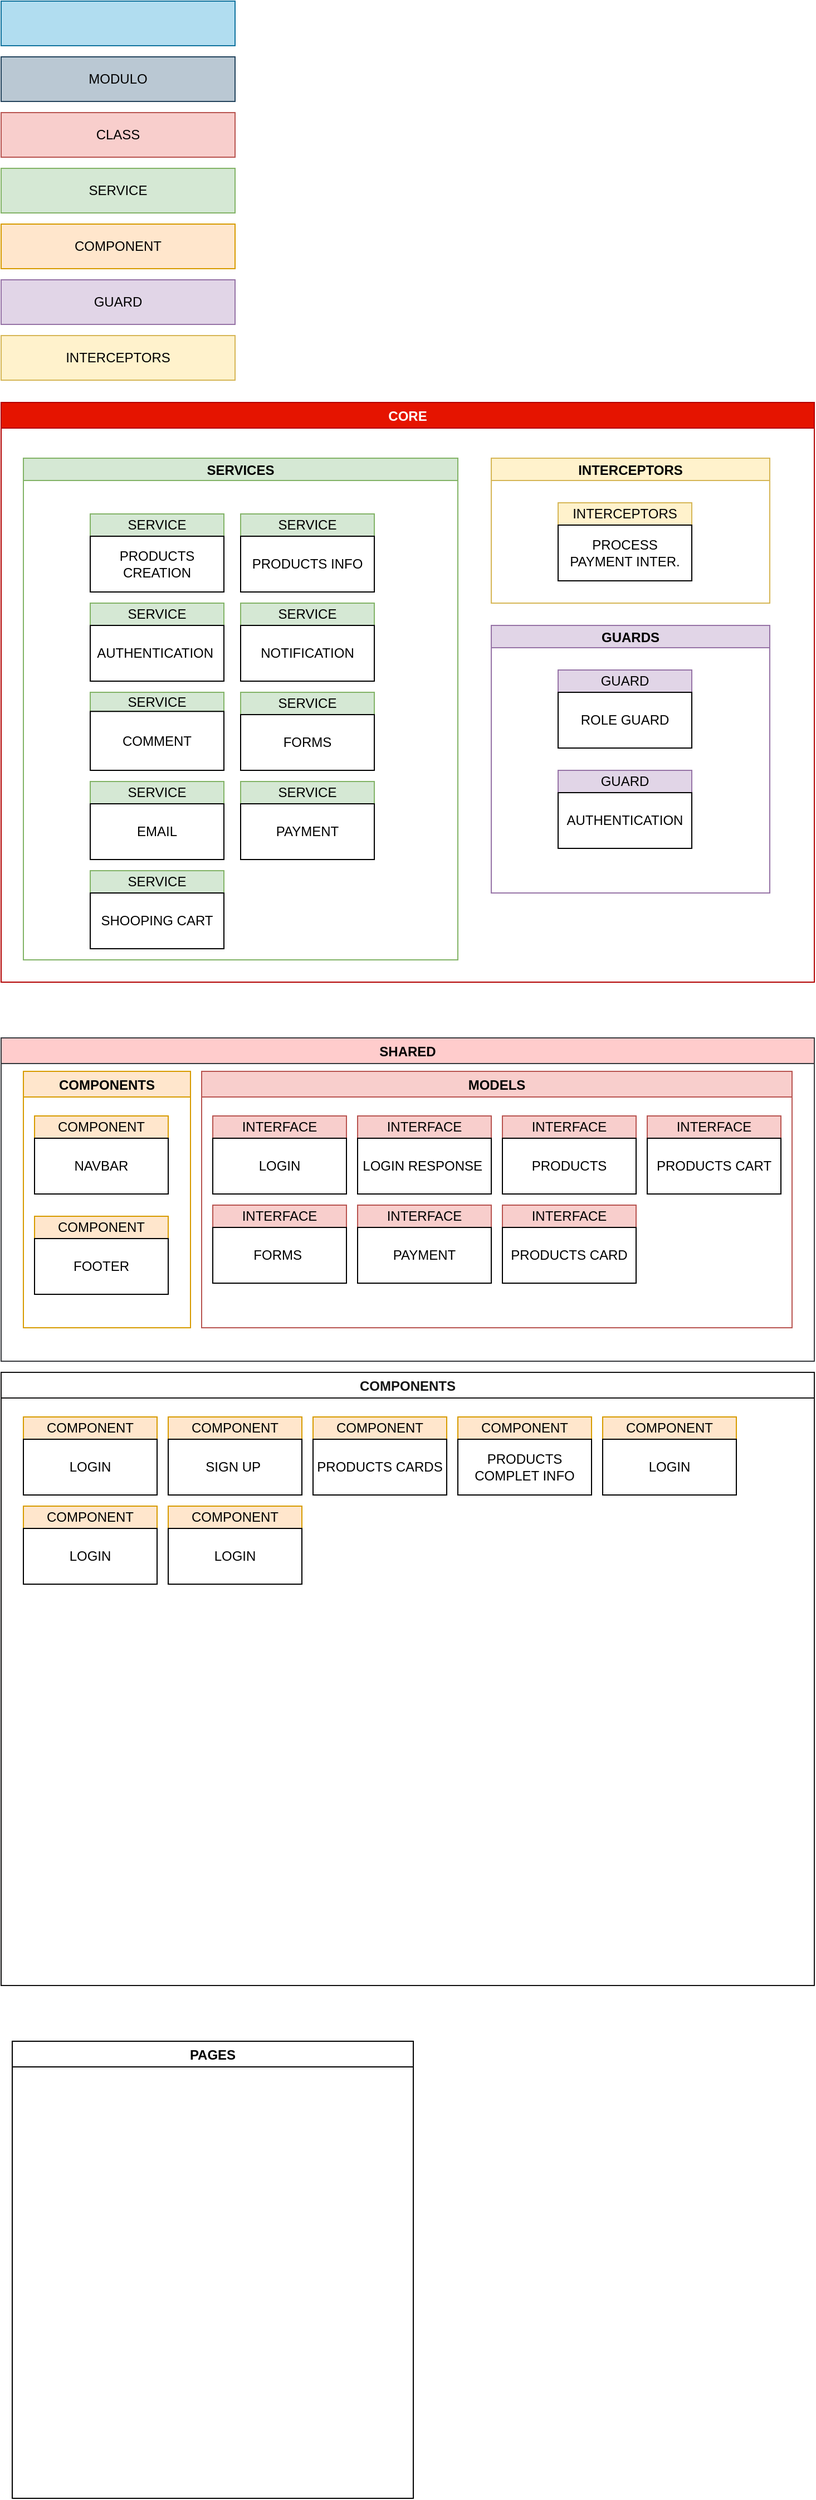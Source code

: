 <mxfile version="22.1.16" type="github">
  <diagram id="yPxyJZ8AM_hMuL3Unpa9" name="gitflow">
    <mxGraphModel dx="1131" dy="2143" grid="1" gridSize="10" guides="1" tooltips="1" connect="1" arrows="1" fold="1" page="1" pageScale="1" pageWidth="850" pageHeight="1100" math="0" shadow="0">
      <root>
        <mxCell id="0" />
        <mxCell id="1" parent="0" />
        <mxCell id="gPe9OrkZvvVKV1r3iufT-178" value="SERVICE" style="rounded=0;whiteSpace=wrap;html=1;fillColor=#d5e8d4;strokeColor=#82b366;" vertex="1" parent="1">
          <mxGeometry x="10" y="30" width="210" height="40" as="geometry" />
        </mxCell>
        <mxCell id="gPe9OrkZvvVKV1r3iufT-179" value="COMPONENT" style="rounded=0;whiteSpace=wrap;html=1;fillColor=#ffe6cc;strokeColor=#d79b00;" vertex="1" parent="1">
          <mxGeometry x="10" y="80" width="210" height="40" as="geometry" />
        </mxCell>
        <mxCell id="gPe9OrkZvvVKV1r3iufT-180" value="GUARD" style="rounded=0;whiteSpace=wrap;html=1;fillColor=#e1d5e7;strokeColor=#9673a6;" vertex="1" parent="1">
          <mxGeometry x="10" y="130" width="210" height="40" as="geometry" />
        </mxCell>
        <mxCell id="gPe9OrkZvvVKV1r3iufT-181" value="CLASS" style="rounded=0;whiteSpace=wrap;html=1;fillColor=#f8cecc;strokeColor=#b85450;" vertex="1" parent="1">
          <mxGeometry x="10" y="-20" width="210" height="40" as="geometry" />
        </mxCell>
        <mxCell id="gPe9OrkZvvVKV1r3iufT-182" value="COMPONENTS" style="swimlane;fontColor=#141414;labelBackgroundColor=none;strokeColor=#121111;rounded=0;" vertex="1" parent="1">
          <mxGeometry x="10" y="1110" width="730" height="550" as="geometry" />
        </mxCell>
        <mxCell id="gPe9OrkZvvVKV1r3iufT-343" value="" style="group;fixDash=0;movable=1;fillColor=#ffe6cc;strokeColor=#d79b00;" vertex="1" connectable="0" parent="gPe9OrkZvvVKV1r3iufT-182">
          <mxGeometry x="20" y="40" width="120" height="70" as="geometry" />
        </mxCell>
        <mxCell id="gPe9OrkZvvVKV1r3iufT-349" value="" style="group" vertex="1" connectable="0" parent="gPe9OrkZvvVKV1r3iufT-343">
          <mxGeometry width="120" height="70" as="geometry" />
        </mxCell>
        <mxCell id="gPe9OrkZvvVKV1r3iufT-344" value="COMPONENT" style="rounded=0;whiteSpace=wrap;html=1;fillColor=#ffe6cc;strokeColor=#d79b00;fixDash=0;movable=1;" vertex="1" parent="gPe9OrkZvvVKV1r3iufT-349">
          <mxGeometry width="120" height="20" as="geometry" />
        </mxCell>
        <mxCell id="gPe9OrkZvvVKV1r3iufT-345" value="LOGIN" style="rounded=0;whiteSpace=wrap;html=1;fixDash=0;movable=1;" vertex="1" parent="gPe9OrkZvvVKV1r3iufT-349">
          <mxGeometry y="20" width="120" height="50" as="geometry" />
        </mxCell>
        <mxCell id="gPe9OrkZvvVKV1r3iufT-365" value="" style="group" vertex="1" connectable="0" parent="gPe9OrkZvvVKV1r3iufT-182">
          <mxGeometry x="20" y="120" width="120" height="70" as="geometry" />
        </mxCell>
        <mxCell id="gPe9OrkZvvVKV1r3iufT-366" value="COMPONENT" style="rounded=0;whiteSpace=wrap;html=1;fillColor=#ffe6cc;strokeColor=#d79b00;fixDash=0;movable=1;" vertex="1" parent="gPe9OrkZvvVKV1r3iufT-365">
          <mxGeometry width="120" height="20" as="geometry" />
        </mxCell>
        <mxCell id="gPe9OrkZvvVKV1r3iufT-367" value="LOGIN" style="rounded=0;whiteSpace=wrap;html=1;fixDash=0;movable=1;" vertex="1" parent="gPe9OrkZvvVKV1r3iufT-365">
          <mxGeometry y="20" width="120" height="50" as="geometry" />
        </mxCell>
        <mxCell id="gPe9OrkZvvVKV1r3iufT-362" value="" style="group" vertex="1" connectable="0" parent="gPe9OrkZvvVKV1r3iufT-182">
          <mxGeometry x="540" y="40" width="120" height="70" as="geometry" />
        </mxCell>
        <mxCell id="gPe9OrkZvvVKV1r3iufT-363" value="COMPONENT" style="rounded=0;whiteSpace=wrap;html=1;fillColor=#ffe6cc;strokeColor=#d79b00;fixDash=0;movable=1;" vertex="1" parent="gPe9OrkZvvVKV1r3iufT-362">
          <mxGeometry width="120" height="20" as="geometry" />
        </mxCell>
        <mxCell id="gPe9OrkZvvVKV1r3iufT-364" value="LOGIN" style="rounded=0;whiteSpace=wrap;html=1;fixDash=0;movable=1;" vertex="1" parent="gPe9OrkZvvVKV1r3iufT-362">
          <mxGeometry y="20" width="120" height="50" as="geometry" />
        </mxCell>
        <mxCell id="gPe9OrkZvvVKV1r3iufT-359" value="" style="group" vertex="1" connectable="0" parent="gPe9OrkZvvVKV1r3iufT-182">
          <mxGeometry x="280" y="40" width="120" height="70" as="geometry" />
        </mxCell>
        <mxCell id="gPe9OrkZvvVKV1r3iufT-360" value="COMPONENT" style="rounded=0;whiteSpace=wrap;html=1;fillColor=#ffe6cc;strokeColor=#d79b00;fixDash=0;movable=1;" vertex="1" parent="gPe9OrkZvvVKV1r3iufT-359">
          <mxGeometry width="120" height="20" as="geometry" />
        </mxCell>
        <mxCell id="gPe9OrkZvvVKV1r3iufT-361" value="PRODUCTS CARDS" style="rounded=0;whiteSpace=wrap;html=1;fixDash=0;movable=1;" vertex="1" parent="gPe9OrkZvvVKV1r3iufT-359">
          <mxGeometry y="20" width="120" height="50" as="geometry" />
        </mxCell>
        <mxCell id="gPe9OrkZvvVKV1r3iufT-356" value="" style="group" vertex="1" connectable="0" parent="gPe9OrkZvvVKV1r3iufT-182">
          <mxGeometry x="410" y="40" width="120" height="70" as="geometry" />
        </mxCell>
        <mxCell id="gPe9OrkZvvVKV1r3iufT-357" value="COMPONENT" style="rounded=0;whiteSpace=wrap;html=1;fillColor=#ffe6cc;strokeColor=#d79b00;fixDash=0;movable=1;" vertex="1" parent="gPe9OrkZvvVKV1r3iufT-356">
          <mxGeometry width="120" height="20" as="geometry" />
        </mxCell>
        <mxCell id="gPe9OrkZvvVKV1r3iufT-358" value="PRODUCTS COMPLET INFO" style="rounded=0;whiteSpace=wrap;html=1;fixDash=0;movable=1;" vertex="1" parent="gPe9OrkZvvVKV1r3iufT-356">
          <mxGeometry y="20" width="120" height="50" as="geometry" />
        </mxCell>
        <mxCell id="gPe9OrkZvvVKV1r3iufT-353" value="" style="group" vertex="1" connectable="0" parent="gPe9OrkZvvVKV1r3iufT-182">
          <mxGeometry x="150" y="120" width="120" height="70" as="geometry" />
        </mxCell>
        <mxCell id="gPe9OrkZvvVKV1r3iufT-354" value="COMPONENT" style="rounded=0;whiteSpace=wrap;html=1;fillColor=#ffe6cc;strokeColor=#d79b00;fixDash=0;movable=1;" vertex="1" parent="gPe9OrkZvvVKV1r3iufT-353">
          <mxGeometry width="120" height="20" as="geometry" />
        </mxCell>
        <mxCell id="gPe9OrkZvvVKV1r3iufT-355" value="LOGIN" style="rounded=0;whiteSpace=wrap;html=1;fixDash=0;movable=1;" vertex="1" parent="gPe9OrkZvvVKV1r3iufT-353">
          <mxGeometry y="20" width="120" height="50" as="geometry" />
        </mxCell>
        <mxCell id="gPe9OrkZvvVKV1r3iufT-350" value="" style="group" vertex="1" connectable="0" parent="gPe9OrkZvvVKV1r3iufT-182">
          <mxGeometry x="150" y="40" width="120" height="70" as="geometry" />
        </mxCell>
        <mxCell id="gPe9OrkZvvVKV1r3iufT-351" value="COMPONENT" style="rounded=0;whiteSpace=wrap;html=1;fillColor=#ffe6cc;strokeColor=#d79b00;fixDash=0;movable=1;" vertex="1" parent="gPe9OrkZvvVKV1r3iufT-350">
          <mxGeometry width="120" height="20" as="geometry" />
        </mxCell>
        <mxCell id="gPe9OrkZvvVKV1r3iufT-352" value="SIGN UP&amp;nbsp;" style="rounded=0;whiteSpace=wrap;html=1;fixDash=0;movable=1;" vertex="1" parent="gPe9OrkZvvVKV1r3iufT-350">
          <mxGeometry y="20" width="120" height="50" as="geometry" />
        </mxCell>
        <mxCell id="gPe9OrkZvvVKV1r3iufT-183" value="CORE" style="swimlane;rounded=0;fillColor=#e51400;strokeColor=#B20000;fontColor=#ffffff;" vertex="1" parent="1">
          <mxGeometry x="10" y="240" width="730" height="520" as="geometry" />
        </mxCell>
        <mxCell id="gPe9OrkZvvVKV1r3iufT-226" value="SERVICES" style="swimlane;startSize=20;horizontal=1;containerType=tree;newEdgeStyle={&quot;edgeStyle&quot;:&quot;elbowEdgeStyle&quot;,&quot;startArrow&quot;:&quot;none&quot;,&quot;endArrow&quot;:&quot;none&quot;};fillColor=#d5e8d4;strokeColor=#82b366;" vertex="1" parent="gPe9OrkZvvVKV1r3iufT-183">
          <mxGeometry x="20" y="50" width="390" height="450" as="geometry" />
        </mxCell>
        <mxCell id="gPe9OrkZvvVKV1r3iufT-203" value="" style="group;fixDash=0;movable=1;" vertex="1" connectable="0" parent="gPe9OrkZvvVKV1r3iufT-226">
          <mxGeometry x="195" y="290" width="120" height="70" as="geometry" />
        </mxCell>
        <mxCell id="gPe9OrkZvvVKV1r3iufT-204" value="SERVICE" style="rounded=0;whiteSpace=wrap;html=1;fillColor=#d5e8d4;strokeColor=#82b366;fixDash=0;movable=1;" vertex="1" parent="gPe9OrkZvvVKV1r3iufT-203">
          <mxGeometry width="120" height="20" as="geometry" />
        </mxCell>
        <mxCell id="gPe9OrkZvvVKV1r3iufT-205" value="PAYMENT" style="rounded=0;whiteSpace=wrap;html=1;fixDash=0;movable=1;" vertex="1" parent="gPe9OrkZvvVKV1r3iufT-203">
          <mxGeometry y="20" width="120" height="50" as="geometry" />
        </mxCell>
        <mxCell id="gPe9OrkZvvVKV1r3iufT-236" style="edgeStyle=orthogonalEdgeStyle;orthogonalLoop=1;jettySize=auto;html=1;exitX=0.5;exitY=1;exitDx=0;exitDy=0;fixDash=0;movable=1;" edge="1" parent="gPe9OrkZvvVKV1r3iufT-203" source="gPe9OrkZvvVKV1r3iufT-204" target="gPe9OrkZvvVKV1r3iufT-204">
          <mxGeometry relative="1" as="geometry" />
        </mxCell>
        <mxCell id="gPe9OrkZvvVKV1r3iufT-238" value="" style="group;fixDash=0;movable=1;" vertex="1" connectable="0" parent="gPe9OrkZvvVKV1r3iufT-226">
          <mxGeometry x="60" y="130" width="120" height="70" as="geometry" />
        </mxCell>
        <mxCell id="gPe9OrkZvvVKV1r3iufT-239" value="SERVICE" style="rounded=0;whiteSpace=wrap;html=1;fillColor=#d5e8d4;strokeColor=#82b366;fixDash=0;movable=1;" vertex="1" parent="gPe9OrkZvvVKV1r3iufT-238">
          <mxGeometry width="120" height="20" as="geometry" />
        </mxCell>
        <mxCell id="gPe9OrkZvvVKV1r3iufT-240" value="AUTHENTICATION&amp;nbsp;" style="rounded=0;whiteSpace=wrap;html=1;fixDash=0;movable=1;" vertex="1" parent="gPe9OrkZvvVKV1r3iufT-238">
          <mxGeometry y="20" width="120" height="50" as="geometry" />
        </mxCell>
        <mxCell id="gPe9OrkZvvVKV1r3iufT-241" value="" style="group;fixDash=0;movable=1;" vertex="1" connectable="0" parent="gPe9OrkZvvVKV1r3iufT-226">
          <mxGeometry x="195" y="130" width="120" height="70" as="geometry" />
        </mxCell>
        <mxCell id="gPe9OrkZvvVKV1r3iufT-242" value="SERVICE" style="rounded=0;whiteSpace=wrap;html=1;fillColor=#d5e8d4;strokeColor=#82b366;fixDash=0;movable=1;" vertex="1" parent="gPe9OrkZvvVKV1r3iufT-241">
          <mxGeometry width="120" height="20" as="geometry" />
        </mxCell>
        <mxCell id="gPe9OrkZvvVKV1r3iufT-243" value="NOTIFICATION" style="rounded=0;whiteSpace=wrap;html=1;fixDash=0;movable=1;" vertex="1" parent="gPe9OrkZvvVKV1r3iufT-241">
          <mxGeometry y="20" width="120" height="50" as="geometry" />
        </mxCell>
        <mxCell id="gPe9OrkZvvVKV1r3iufT-247" value="" style="group;fixDash=0;movable=1;" vertex="1" connectable="0" parent="gPe9OrkZvvVKV1r3iufT-226">
          <mxGeometry x="195" y="210" width="120" height="70" as="geometry" />
        </mxCell>
        <mxCell id="gPe9OrkZvvVKV1r3iufT-248" value="SERVICE" style="rounded=0;whiteSpace=wrap;html=1;fillColor=#d5e8d4;strokeColor=#82b366;fixDash=0;movable=1;" vertex="1" parent="gPe9OrkZvvVKV1r3iufT-247">
          <mxGeometry width="120" height="20" as="geometry" />
        </mxCell>
        <mxCell id="gPe9OrkZvvVKV1r3iufT-249" value="FORMS" style="rounded=0;whiteSpace=wrap;html=1;fixDash=0;movable=1;" vertex="1" parent="gPe9OrkZvvVKV1r3iufT-247">
          <mxGeometry y="20" width="120" height="50" as="geometry" />
        </mxCell>
        <mxCell id="gPe9OrkZvvVKV1r3iufT-252" value="" style="group;fixDash=0;movable=1;" vertex="1" connectable="0" parent="gPe9OrkZvvVKV1r3iufT-226">
          <mxGeometry x="60" y="50" width="120" height="70" as="geometry" />
        </mxCell>
        <mxCell id="gPe9OrkZvvVKV1r3iufT-253" value="SERVICE" style="rounded=0;whiteSpace=wrap;html=1;fillColor=#d5e8d4;strokeColor=#82b366;fixDash=0;movable=1;" vertex="1" parent="gPe9OrkZvvVKV1r3iufT-252">
          <mxGeometry width="120" height="20" as="geometry" />
        </mxCell>
        <mxCell id="gPe9OrkZvvVKV1r3iufT-254" value="PRODUCTS CREATION" style="rounded=0;whiteSpace=wrap;html=1;fixDash=0;movable=1;" vertex="1" parent="gPe9OrkZvvVKV1r3iufT-252">
          <mxGeometry y="20" width="120" height="50" as="geometry" />
        </mxCell>
        <mxCell id="gPe9OrkZvvVKV1r3iufT-255" value="" style="group;fixDash=0;movable=1;" vertex="1" connectable="0" parent="gPe9OrkZvvVKV1r3iufT-226">
          <mxGeometry x="195" y="50" width="120" height="70" as="geometry" />
        </mxCell>
        <mxCell id="gPe9OrkZvvVKV1r3iufT-256" value="SERVICE" style="rounded=0;whiteSpace=wrap;html=1;fillColor=#d5e8d4;strokeColor=#82b366;fixDash=0;movable=1;" vertex="1" parent="gPe9OrkZvvVKV1r3iufT-255">
          <mxGeometry width="120" height="20" as="geometry" />
        </mxCell>
        <mxCell id="gPe9OrkZvvVKV1r3iufT-257" value="PRODUCTS INFO" style="rounded=0;whiteSpace=wrap;html=1;fixDash=0;movable=1;" vertex="1" parent="gPe9OrkZvvVKV1r3iufT-255">
          <mxGeometry y="20" width="120" height="50" as="geometry" />
        </mxCell>
        <mxCell id="gPe9OrkZvvVKV1r3iufT-223" value="" style="group;fixDash=0;movable=1;" vertex="1" connectable="0" parent="gPe9OrkZvvVKV1r3iufT-226">
          <mxGeometry x="60" y="210" width="120" height="70" as="geometry" />
        </mxCell>
        <mxCell id="gPe9OrkZvvVKV1r3iufT-224" value="SERVICE" style="rounded=0;whiteSpace=wrap;html=1;fillColor=#d5e8d4;strokeColor=#82b366;fixDash=0;movable=1;" vertex="1" parent="gPe9OrkZvvVKV1r3iufT-223">
          <mxGeometry width="120" height="17.14" as="geometry" />
        </mxCell>
        <mxCell id="gPe9OrkZvvVKV1r3iufT-225" value="COMMENT" style="rounded=0;whiteSpace=wrap;html=1;fixDash=0;movable=1;" vertex="1" parent="gPe9OrkZvvVKV1r3iufT-223">
          <mxGeometry y="17.14" width="120" height="52.86" as="geometry" />
        </mxCell>
        <mxCell id="gPe9OrkZvvVKV1r3iufT-220" value="" style="group;fixDash=0;movable=1;" vertex="1" connectable="0" parent="gPe9OrkZvvVKV1r3iufT-226">
          <mxGeometry x="60" y="290" width="120" height="70" as="geometry" />
        </mxCell>
        <mxCell id="gPe9OrkZvvVKV1r3iufT-221" value="SERVICE" style="rounded=0;whiteSpace=wrap;html=1;fillColor=#d5e8d4;strokeColor=#82b366;fixDash=0;movable=1;" vertex="1" parent="gPe9OrkZvvVKV1r3iufT-220">
          <mxGeometry width="120" height="20" as="geometry" />
        </mxCell>
        <mxCell id="gPe9OrkZvvVKV1r3iufT-222" value="EMAIL" style="rounded=0;whiteSpace=wrap;html=1;fixDash=0;movable=1;" vertex="1" parent="gPe9OrkZvvVKV1r3iufT-220">
          <mxGeometry y="20" width="120" height="50" as="geometry" />
        </mxCell>
        <mxCell id="gPe9OrkZvvVKV1r3iufT-330" value="SERVICE" style="rounded=0;whiteSpace=wrap;html=1;fillColor=#d5e8d4;strokeColor=#82b366;fixDash=0;movable=1;" vertex="1" parent="gPe9OrkZvvVKV1r3iufT-226">
          <mxGeometry x="60" y="370" width="120" height="20" as="geometry" />
        </mxCell>
        <mxCell id="gPe9OrkZvvVKV1r3iufT-331" value="SHOOPING CART" style="rounded=0;whiteSpace=wrap;html=1;fixDash=0;movable=1;" vertex="1" parent="gPe9OrkZvvVKV1r3iufT-226">
          <mxGeometry x="60" y="390" width="120" height="50" as="geometry" />
        </mxCell>
        <mxCell id="gPe9OrkZvvVKV1r3iufT-267" value="INTERCEPTORS" style="swimlane;startSize=20;horizontal=1;containerType=tree;newEdgeStyle={&quot;edgeStyle&quot;:&quot;elbowEdgeStyle&quot;,&quot;startArrow&quot;:&quot;none&quot;,&quot;endArrow&quot;:&quot;none&quot;};fillColor=#fff2cc;strokeColor=#d6b656;" vertex="1" parent="gPe9OrkZvvVKV1r3iufT-183">
          <mxGeometry x="440" y="50" width="250" height="130" as="geometry" />
        </mxCell>
        <mxCell id="gPe9OrkZvvVKV1r3iufT-264" value="" style="group" vertex="1" connectable="0" parent="gPe9OrkZvvVKV1r3iufT-267">
          <mxGeometry x="60" y="40" width="120" height="70" as="geometry" />
        </mxCell>
        <mxCell id="gPe9OrkZvvVKV1r3iufT-265" value="INTERCEPTORS" style="rounded=0;whiteSpace=wrap;html=1;fillColor=#fff2cc;strokeColor=#d6b656;" vertex="1" parent="gPe9OrkZvvVKV1r3iufT-264">
          <mxGeometry width="120" height="20" as="geometry" />
        </mxCell>
        <mxCell id="gPe9OrkZvvVKV1r3iufT-266" value="PROCESS PAYMENT INTER." style="rounded=0;whiteSpace=wrap;html=1;" vertex="1" parent="gPe9OrkZvvVKV1r3iufT-264">
          <mxGeometry y="20" width="120" height="50" as="geometry" />
        </mxCell>
        <mxCell id="gPe9OrkZvvVKV1r3iufT-298" value="GUARDS" style="swimlane;startSize=20;horizontal=1;containerType=tree;newEdgeStyle={&quot;edgeStyle&quot;:&quot;elbowEdgeStyle&quot;,&quot;startArrow&quot;:&quot;none&quot;,&quot;endArrow&quot;:&quot;none&quot;};fillColor=#e1d5e7;strokeColor=#9673a6;" vertex="1" parent="gPe9OrkZvvVKV1r3iufT-183">
          <mxGeometry x="440" y="200" width="250" height="240" as="geometry" />
        </mxCell>
        <mxCell id="gPe9OrkZvvVKV1r3iufT-261" value="" style="group" vertex="1" connectable="0" parent="gPe9OrkZvvVKV1r3iufT-298">
          <mxGeometry x="60" y="40" width="120" height="70" as="geometry" />
        </mxCell>
        <mxCell id="gPe9OrkZvvVKV1r3iufT-262" value="GUARD" style="rounded=0;whiteSpace=wrap;html=1;fillColor=#e1d5e7;strokeColor=#9673a6;" vertex="1" parent="gPe9OrkZvvVKV1r3iufT-261">
          <mxGeometry width="120" height="20" as="geometry" />
        </mxCell>
        <mxCell id="gPe9OrkZvvVKV1r3iufT-263" value="ROLE GUARD" style="rounded=0;whiteSpace=wrap;html=1;" vertex="1" parent="gPe9OrkZvvVKV1r3iufT-261">
          <mxGeometry y="20" width="120" height="50" as="geometry" />
        </mxCell>
        <mxCell id="gPe9OrkZvvVKV1r3iufT-302" value="" style="group" vertex="1" connectable="0" parent="gPe9OrkZvvVKV1r3iufT-298">
          <mxGeometry x="60" y="130" width="120" height="70" as="geometry" />
        </mxCell>
        <mxCell id="gPe9OrkZvvVKV1r3iufT-303" value="GUARD" style="rounded=0;whiteSpace=wrap;html=1;fillColor=#e1d5e7;strokeColor=#9673a6;" vertex="1" parent="gPe9OrkZvvVKV1r3iufT-302">
          <mxGeometry width="120" height="20" as="geometry" />
        </mxCell>
        <mxCell id="gPe9OrkZvvVKV1r3iufT-304" value="AUTHENTICATION" style="rounded=0;whiteSpace=wrap;html=1;" vertex="1" parent="gPe9OrkZvvVKV1r3iufT-302">
          <mxGeometry y="20" width="120" height="50" as="geometry" />
        </mxCell>
        <mxCell id="gPe9OrkZvvVKV1r3iufT-184" value="SHARED" style="swimlane;rounded=0;fillColor=#ffcccc;strokeColor=#36393d;" vertex="1" parent="1">
          <mxGeometry x="10" y="810" width="730" height="290" as="geometry" />
        </mxCell>
        <mxCell id="gPe9OrkZvvVKV1r3iufT-305" value="COMPONENTS" style="swimlane;labelBackgroundColor=none;strokeColor=#d79b00;rounded=0;fillColor=#ffe6cc;" vertex="1" parent="gPe9OrkZvvVKV1r3iufT-184">
          <mxGeometry x="20" y="30" width="150" height="230" as="geometry" />
        </mxCell>
        <mxCell id="gPe9OrkZvvVKV1r3iufT-306" value="" style="group;fixDash=0;movable=1;fillColor=#ffe6cc;strokeColor=#d79b00;" vertex="1" connectable="0" parent="gPe9OrkZvvVKV1r3iufT-305">
          <mxGeometry x="10" y="40" width="120" height="70" as="geometry" />
        </mxCell>
        <mxCell id="gPe9OrkZvvVKV1r3iufT-307" value="COMPONENT" style="rounded=0;whiteSpace=wrap;html=1;fillColor=#ffe6cc;strokeColor=#d79b00;fixDash=0;movable=1;" vertex="1" parent="gPe9OrkZvvVKV1r3iufT-306">
          <mxGeometry width="120" height="20" as="geometry" />
        </mxCell>
        <mxCell id="gPe9OrkZvvVKV1r3iufT-308" value="NAVBAR" style="rounded=0;whiteSpace=wrap;html=1;fixDash=0;movable=1;" vertex="1" parent="gPe9OrkZvvVKV1r3iufT-306">
          <mxGeometry y="20" width="120" height="50" as="geometry" />
        </mxCell>
        <mxCell id="gPe9OrkZvvVKV1r3iufT-310" value="" style="group;fixDash=0;movable=1;fillColor=#ffe6cc;strokeColor=#d79b00;" vertex="1" connectable="0" parent="gPe9OrkZvvVKV1r3iufT-305">
          <mxGeometry x="10" y="130" width="120" height="70" as="geometry" />
        </mxCell>
        <mxCell id="gPe9OrkZvvVKV1r3iufT-311" value="COMPONENT" style="rounded=0;whiteSpace=wrap;html=1;fillColor=#ffe6cc;strokeColor=#d79b00;fixDash=0;movable=1;" vertex="1" parent="gPe9OrkZvvVKV1r3iufT-310">
          <mxGeometry width="120" height="20" as="geometry" />
        </mxCell>
        <mxCell id="gPe9OrkZvvVKV1r3iufT-312" value="FOOTER" style="rounded=0;whiteSpace=wrap;html=1;fixDash=0;movable=1;" vertex="1" parent="gPe9OrkZvvVKV1r3iufT-310">
          <mxGeometry y="20" width="120" height="50" as="geometry" />
        </mxCell>
        <mxCell id="gPe9OrkZvvVKV1r3iufT-313" value="MODELS" style="swimlane;labelBackgroundColor=none;strokeColor=#b85450;rounded=0;fillColor=#f8cecc;" vertex="1" parent="gPe9OrkZvvVKV1r3iufT-184">
          <mxGeometry x="180" y="30" width="530" height="230" as="geometry" />
        </mxCell>
        <mxCell id="gPe9OrkZvvVKV1r3iufT-314" value="" style="group;fixDash=0;movable=1;fillColor=#f8cecc;strokeColor=#b85450;" vertex="1" connectable="0" parent="gPe9OrkZvvVKV1r3iufT-313">
          <mxGeometry x="10" y="40" width="120" height="70" as="geometry" />
        </mxCell>
        <mxCell id="gPe9OrkZvvVKV1r3iufT-315" value="INTERFACE" style="rounded=0;whiteSpace=wrap;html=1;fillColor=#f8cecc;strokeColor=#b85450;fixDash=0;movable=1;" vertex="1" parent="gPe9OrkZvvVKV1r3iufT-314">
          <mxGeometry width="120" height="20" as="geometry" />
        </mxCell>
        <mxCell id="gPe9OrkZvvVKV1r3iufT-316" value="LOGIN" style="rounded=0;whiteSpace=wrap;html=1;fixDash=0;movable=1;" vertex="1" parent="gPe9OrkZvvVKV1r3iufT-314">
          <mxGeometry y="20" width="120" height="50" as="geometry" />
        </mxCell>
        <mxCell id="gPe9OrkZvvVKV1r3iufT-320" value="" style="group;fixDash=0;movable=1;fillColor=#f8cecc;strokeColor=#b85450;" vertex="1" connectable="0" parent="gPe9OrkZvvVKV1r3iufT-313">
          <mxGeometry x="140" y="40" width="120" height="70" as="geometry" />
        </mxCell>
        <mxCell id="gPe9OrkZvvVKV1r3iufT-321" value="INTERFACE" style="rounded=0;whiteSpace=wrap;html=1;fillColor=#f8cecc;strokeColor=#b85450;fixDash=0;movable=1;" vertex="1" parent="gPe9OrkZvvVKV1r3iufT-320">
          <mxGeometry width="120" height="20" as="geometry" />
        </mxCell>
        <mxCell id="gPe9OrkZvvVKV1r3iufT-322" value="LOGIN RESPONSE&amp;nbsp;" style="rounded=0;whiteSpace=wrap;html=1;fixDash=0;movable=1;" vertex="1" parent="gPe9OrkZvvVKV1r3iufT-320">
          <mxGeometry y="20" width="120" height="50" as="geometry" />
        </mxCell>
        <mxCell id="gPe9OrkZvvVKV1r3iufT-324" value="" style="group;fixDash=0;movable=1;fillColor=#f8cecc;strokeColor=#b85450;" vertex="1" connectable="0" parent="gPe9OrkZvvVKV1r3iufT-313">
          <mxGeometry x="270" y="40" width="120" height="70" as="geometry" />
        </mxCell>
        <mxCell id="gPe9OrkZvvVKV1r3iufT-325" value="INTERFACE" style="rounded=0;whiteSpace=wrap;html=1;fillColor=#f8cecc;strokeColor=#b85450;fixDash=0;movable=1;" vertex="1" parent="gPe9OrkZvvVKV1r3iufT-324">
          <mxGeometry width="120" height="20" as="geometry" />
        </mxCell>
        <mxCell id="gPe9OrkZvvVKV1r3iufT-326" value="PRODUCTS" style="rounded=0;whiteSpace=wrap;html=1;fixDash=0;movable=1;" vertex="1" parent="gPe9OrkZvvVKV1r3iufT-324">
          <mxGeometry y="20" width="120" height="50" as="geometry" />
        </mxCell>
        <mxCell id="gPe9OrkZvvVKV1r3iufT-327" value="" style="group;fixDash=0;movable=1;fillColor=#f8cecc;strokeColor=#b85450;" vertex="1" connectable="0" parent="gPe9OrkZvvVKV1r3iufT-313">
          <mxGeometry x="140" y="120" width="120" height="70" as="geometry" />
        </mxCell>
        <mxCell id="gPe9OrkZvvVKV1r3iufT-328" value="INTERFACE" style="rounded=0;whiteSpace=wrap;html=1;fillColor=#f8cecc;strokeColor=#b85450;fixDash=0;movable=1;" vertex="1" parent="gPe9OrkZvvVKV1r3iufT-327">
          <mxGeometry width="120" height="20" as="geometry" />
        </mxCell>
        <mxCell id="gPe9OrkZvvVKV1r3iufT-329" value="PAYMENT" style="rounded=0;whiteSpace=wrap;html=1;fixDash=0;movable=1;" vertex="1" parent="gPe9OrkZvvVKV1r3iufT-327">
          <mxGeometry y="20" width="120" height="50" as="geometry" />
        </mxCell>
        <mxCell id="gPe9OrkZvvVKV1r3iufT-332" value="" style="group;fixDash=0;movable=1;fillColor=#f8cecc;strokeColor=#b85450;" vertex="1" connectable="0" parent="gPe9OrkZvvVKV1r3iufT-313">
          <mxGeometry x="10" y="120" width="120" height="70" as="geometry" />
        </mxCell>
        <mxCell id="gPe9OrkZvvVKV1r3iufT-333" value="INTERFACE" style="rounded=0;whiteSpace=wrap;html=1;fillColor=#f8cecc;strokeColor=#b85450;fixDash=0;movable=1;" vertex="1" parent="gPe9OrkZvvVKV1r3iufT-332">
          <mxGeometry width="120" height="20" as="geometry" />
        </mxCell>
        <mxCell id="gPe9OrkZvvVKV1r3iufT-334" value="FORMS&amp;nbsp;" style="rounded=0;whiteSpace=wrap;html=1;fixDash=0;movable=1;" vertex="1" parent="gPe9OrkZvvVKV1r3iufT-332">
          <mxGeometry y="20" width="120" height="50" as="geometry" />
        </mxCell>
        <mxCell id="gPe9OrkZvvVKV1r3iufT-336" value="" style="group;fixDash=0;movable=1;fillColor=#f8cecc;strokeColor=#b85450;" vertex="1" connectable="0" parent="gPe9OrkZvvVKV1r3iufT-313">
          <mxGeometry x="400" y="40" width="120" height="70" as="geometry" />
        </mxCell>
        <mxCell id="gPe9OrkZvvVKV1r3iufT-337" value="INTERFACE" style="rounded=0;whiteSpace=wrap;html=1;fillColor=#f8cecc;strokeColor=#b85450;fixDash=0;movable=1;" vertex="1" parent="gPe9OrkZvvVKV1r3iufT-336">
          <mxGeometry width="120" height="20" as="geometry" />
        </mxCell>
        <mxCell id="gPe9OrkZvvVKV1r3iufT-338" value="PRODUCTS CART" style="rounded=0;whiteSpace=wrap;html=1;fixDash=0;movable=1;" vertex="1" parent="gPe9OrkZvvVKV1r3iufT-336">
          <mxGeometry y="20" width="120" height="50" as="geometry" />
        </mxCell>
        <mxCell id="gPe9OrkZvvVKV1r3iufT-339" value="" style="group;fixDash=0;movable=1;fillColor=#f8cecc;strokeColor=#b85450;" vertex="1" connectable="0" parent="gPe9OrkZvvVKV1r3iufT-313">
          <mxGeometry x="270" y="120" width="120" height="70" as="geometry" />
        </mxCell>
        <mxCell id="gPe9OrkZvvVKV1r3iufT-340" value="INTERFACE" style="rounded=0;whiteSpace=wrap;html=1;fillColor=#f8cecc;strokeColor=#b85450;fixDash=0;movable=1;" vertex="1" parent="gPe9OrkZvvVKV1r3iufT-339">
          <mxGeometry width="120" height="20" as="geometry" />
        </mxCell>
        <mxCell id="gPe9OrkZvvVKV1r3iufT-341" value="PRODUCTS CARD" style="rounded=0;whiteSpace=wrap;html=1;fixDash=0;movable=1;" vertex="1" parent="gPe9OrkZvvVKV1r3iufT-339">
          <mxGeometry y="20" width="120" height="50" as="geometry" />
        </mxCell>
        <mxCell id="gPe9OrkZvvVKV1r3iufT-185" value="PAGES" style="swimlane;rounded=0;" vertex="1" parent="1">
          <mxGeometry x="20" y="1710" width="360" height="410" as="geometry" />
        </mxCell>
        <mxCell id="gPe9OrkZvvVKV1r3iufT-186" value="INTERCEPTORS" style="rounded=0;whiteSpace=wrap;html=1;fillColor=#fff2cc;strokeColor=#d6b656;" vertex="1" parent="1">
          <mxGeometry x="10" y="180" width="210" height="40" as="geometry" />
        </mxCell>
        <mxCell id="gPe9OrkZvvVKV1r3iufT-198" value="MODULO" style="rounded=0;whiteSpace=wrap;html=1;fillColor=#bac8d3;strokeColor=#23445d;" vertex="1" parent="1">
          <mxGeometry x="10" y="-70" width="210" height="40" as="geometry" />
        </mxCell>
        <mxCell id="gPe9OrkZvvVKV1r3iufT-199" value="" style="rounded=0;whiteSpace=wrap;html=1;fillColor=#b1ddf0;strokeColor=#10739e;" vertex="1" parent="1">
          <mxGeometry x="10" y="-120" width="210" height="40" as="geometry" />
        </mxCell>
      </root>
    </mxGraphModel>
  </diagram>
</mxfile>
